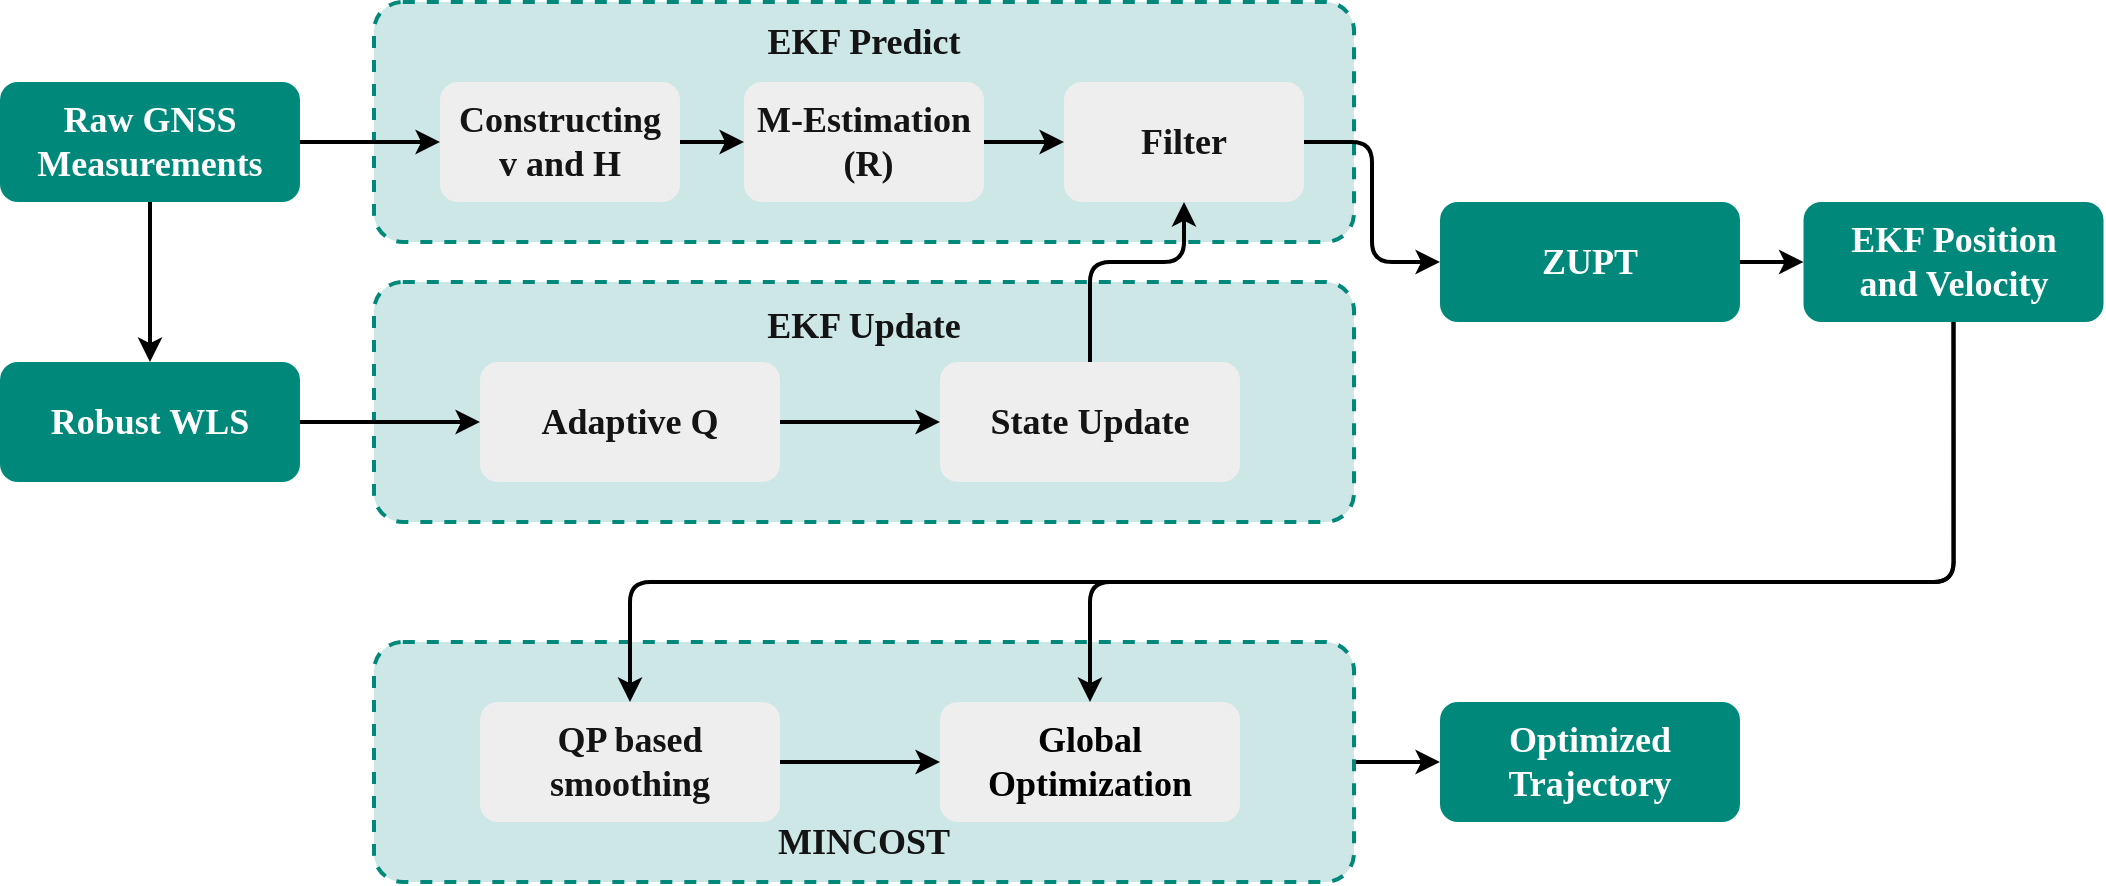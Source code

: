 <mxfile version="22.0.3" type="device">
  <diagram id="uZA1TDJ36ZboeSC6EYcE" name="第 1 页">
    <mxGraphModel dx="2033" dy="702" grid="1" gridSize="10" guides="1" tooltips="1" connect="1" arrows="1" fold="1" page="1" pageScale="1" pageWidth="827" pageHeight="1169" math="0" shadow="0">
      <root>
        <mxCell id="0" />
        <mxCell id="1" parent="0" />
        <mxCell id="3JUh-vJoo2GhR4l2cdBd-157" style="edgeStyle=orthogonalEdgeStyle;rounded=0;orthogonalLoop=1;jettySize=auto;html=1;exitX=1;exitY=0.5;exitDx=0;exitDy=0;entryX=0;entryY=0.5;entryDx=0;entryDy=0;strokeWidth=2;" parent="1" source="3JUh-vJoo2GhR4l2cdBd-149" target="3JUh-vJoo2GhR4l2cdBd-156" edge="1">
          <mxGeometry relative="1" as="geometry" />
        </mxCell>
        <mxCell id="3JUh-vJoo2GhR4l2cdBd-149" value="" style="rounded=1;whiteSpace=wrap;html=1;strokeWidth=2;fillColor=#CCE7E5;strokeColor=#00897B;arcSize=12;dashed=1;fontFamily=Times New Roman;fontStyle=1;fontSize=18;" parent="1" vertex="1">
          <mxGeometry x="-553" y="500" width="490" height="120" as="geometry" />
        </mxCell>
        <mxCell id="3JUh-vJoo2GhR4l2cdBd-120" value="" style="rounded=1;whiteSpace=wrap;html=1;strokeWidth=2;fillColor=#CCE7E5;strokeColor=#00897B;arcSize=12;dashed=1;fontFamily=Times New Roman;fontStyle=1;fontSize=18;" parent="1" vertex="1">
          <mxGeometry x="-553" y="320" width="490" height="120" as="geometry" />
        </mxCell>
        <mxCell id="3JUh-vJoo2GhR4l2cdBd-127" value="" style="rounded=1;whiteSpace=wrap;html=1;strokeWidth=2;fillColor=#CCE7E5;strokeColor=#00897B;arcSize=12;dashed=1;fontFamily=Times New Roman;fontStyle=1;fontSize=18;" parent="1" vertex="1">
          <mxGeometry x="-553" y="180" width="490" height="120" as="geometry" />
        </mxCell>
        <mxCell id="3JUh-vJoo2GhR4l2cdBd-116" value="&lt;font color=&quot;#141414&quot;&gt;EKF Update&lt;/font&gt;" style="text;html=1;strokeColor=none;fillColor=none;align=center;verticalAlign=middle;whiteSpace=wrap;rounded=0;dashed=1;fontFamily=Times New Roman;fontStyle=1;fontSize=18;" parent="1" vertex="1">
          <mxGeometry x="-358" y="332" width="100" height="20" as="geometry" />
        </mxCell>
        <mxCell id="3JUh-vJoo2GhR4l2cdBd-118" value="&lt;font color=&quot;#141414&quot;&gt;EKF Predict&lt;/font&gt;" style="text;html=1;strokeColor=none;fillColor=none;align=center;verticalAlign=middle;whiteSpace=wrap;rounded=0;dashed=1;fontFamily=Times New Roman;fontStyle=1;fontSize=18;" parent="1" vertex="1">
          <mxGeometry x="-358" y="190" width="100" height="20" as="geometry" />
        </mxCell>
        <mxCell id="3JUh-vJoo2GhR4l2cdBd-135" style="edgeStyle=orthogonalEdgeStyle;rounded=0;orthogonalLoop=1;jettySize=auto;html=1;exitX=1;exitY=0.5;exitDx=0;exitDy=0;strokeWidth=2;" parent="1" source="3JUh-vJoo2GhR4l2cdBd-122" target="3JUh-vJoo2GhR4l2cdBd-123" edge="1">
          <mxGeometry relative="1" as="geometry" />
        </mxCell>
        <mxCell id="3JUh-vJoo2GhR4l2cdBd-122" value="&lt;font style=&quot;font-size: 18px&quot; color=&quot;#141414&quot;&gt;Adaptive Q&lt;/font&gt;" style="rounded=1;whiteSpace=wrap;html=1;strokeWidth=2;gradientDirection=east;fillColor=#EEEEEE;strokeColor=none;fontFamily=Times New Roman;fontStyle=1;fontSize=18;" parent="1" vertex="1">
          <mxGeometry x="-500" y="360" width="150" height="60" as="geometry" />
        </mxCell>
        <mxCell id="3JUh-vJoo2GhR4l2cdBd-148" style="edgeStyle=orthogonalEdgeStyle;rounded=1;orthogonalLoop=1;jettySize=auto;html=1;exitX=0.5;exitY=0;exitDx=0;exitDy=0;entryX=0.5;entryY=1;entryDx=0;entryDy=0;strokeWidth=2;" parent="1" source="3JUh-vJoo2GhR4l2cdBd-123" target="3JUh-vJoo2GhR4l2cdBd-136" edge="1">
          <mxGeometry relative="1" as="geometry">
            <Array as="points">
              <mxPoint x="-195" y="310" />
              <mxPoint x="-148" y="310" />
            </Array>
          </mxGeometry>
        </mxCell>
        <mxCell id="3JUh-vJoo2GhR4l2cdBd-123" value="&lt;font style=&quot;font-size: 18px&quot; color=&quot;#141414&quot;&gt;State Update&lt;/font&gt;" style="rounded=1;whiteSpace=wrap;html=1;strokeWidth=2;gradientDirection=east;fillColor=#EEEEEE;strokeColor=none;fontFamily=Times New Roman;fontStyle=1;fontSize=18;" parent="1" vertex="1">
          <mxGeometry x="-270" y="360" width="150" height="60" as="geometry" />
        </mxCell>
        <mxCell id="3JUh-vJoo2GhR4l2cdBd-132" style="edgeStyle=orthogonalEdgeStyle;rounded=0;orthogonalLoop=1;jettySize=auto;html=1;exitX=1;exitY=0.5;exitDx=0;exitDy=0;strokeWidth=2;" parent="1" source="3JUh-vJoo2GhR4l2cdBd-125" target="3JUh-vJoo2GhR4l2cdBd-122" edge="1">
          <mxGeometry relative="1" as="geometry" />
        </mxCell>
        <mxCell id="3JUh-vJoo2GhR4l2cdBd-125" value="&lt;font color=&quot;#ffffff&quot;&gt;Robust WLS&lt;br&gt;&lt;/font&gt;" style="rounded=1;whiteSpace=wrap;html=1;strokeWidth=2;gradientDirection=east;fillColor=#00897B;strokeColor=none;fontColor=#333333;fontFamily=Times New Roman;fontStyle=1;fontSize=18;" parent="1" vertex="1">
          <mxGeometry x="-740" y="360" width="150" height="60" as="geometry" />
        </mxCell>
        <mxCell id="3JUh-vJoo2GhR4l2cdBd-131" style="edgeStyle=orthogonalEdgeStyle;rounded=0;orthogonalLoop=1;jettySize=auto;html=1;exitX=0.5;exitY=1;exitDx=0;exitDy=0;strokeWidth=2;" parent="1" source="3JUh-vJoo2GhR4l2cdBd-126" target="3JUh-vJoo2GhR4l2cdBd-125" edge="1">
          <mxGeometry relative="1" as="geometry" />
        </mxCell>
        <mxCell id="3JUh-vJoo2GhR4l2cdBd-133" style="edgeStyle=orthogonalEdgeStyle;rounded=0;orthogonalLoop=1;jettySize=auto;html=1;exitX=1;exitY=0.5;exitDx=0;exitDy=0;entryX=0;entryY=0.5;entryDx=0;entryDy=0;strokeWidth=2;" parent="1" source="3JUh-vJoo2GhR4l2cdBd-126" target="3JUh-vJoo2GhR4l2cdBd-128" edge="1">
          <mxGeometry relative="1" as="geometry" />
        </mxCell>
        <mxCell id="3JUh-vJoo2GhR4l2cdBd-126" value="&lt;font color=&quot;#ffffff&quot;&gt;Raw GNSS&lt;br&gt;Measurements&lt;br&gt;&lt;/font&gt;" style="rounded=1;whiteSpace=wrap;html=1;strokeWidth=2;gradientDirection=east;fillColor=#00897B;strokeColor=none;fontColor=#333333;fontFamily=Times New Roman;fontStyle=1;fontSize=18;" parent="1" vertex="1">
          <mxGeometry x="-740" y="220" width="150" height="60" as="geometry" />
        </mxCell>
        <mxCell id="3JUh-vJoo2GhR4l2cdBd-134" style="edgeStyle=orthogonalEdgeStyle;rounded=0;orthogonalLoop=1;jettySize=auto;html=1;exitX=1;exitY=0.5;exitDx=0;exitDy=0;entryX=0;entryY=0.5;entryDx=0;entryDy=0;strokeWidth=2;" parent="1" source="3JUh-vJoo2GhR4l2cdBd-128" target="3JUh-vJoo2GhR4l2cdBd-129" edge="1">
          <mxGeometry relative="1" as="geometry" />
        </mxCell>
        <mxCell id="3JUh-vJoo2GhR4l2cdBd-128" value="&lt;font style=&quot;font-size: 18px&quot; color=&quot;#141414&quot;&gt;Constructing &lt;br&gt;v and H&lt;/font&gt;" style="rounded=1;whiteSpace=wrap;html=1;strokeWidth=2;gradientDirection=east;fillColor=#EEEEEE;strokeColor=none;fontFamily=Times New Roman;fontStyle=1;fontSize=18;" parent="1" vertex="1">
          <mxGeometry x="-520" y="220" width="120" height="60" as="geometry" />
        </mxCell>
        <mxCell id="3JUh-vJoo2GhR4l2cdBd-137" style="edgeStyle=orthogonalEdgeStyle;rounded=0;orthogonalLoop=1;jettySize=auto;html=1;exitX=1;exitY=0.5;exitDx=0;exitDy=0;entryX=0;entryY=0.5;entryDx=0;entryDy=0;strokeWidth=2;" parent="1" source="3JUh-vJoo2GhR4l2cdBd-129" target="3JUh-vJoo2GhR4l2cdBd-136" edge="1">
          <mxGeometry relative="1" as="geometry" />
        </mxCell>
        <mxCell id="3JUh-vJoo2GhR4l2cdBd-129" value="&lt;font style=&quot;font-size: 18px&quot; color=&quot;#141414&quot;&gt;M-Estimation&lt;br&gt;&amp;nbsp;(R)&lt;/font&gt;" style="rounded=1;whiteSpace=wrap;html=1;strokeWidth=2;gradientDirection=east;fillColor=#EEEEEE;strokeColor=none;fontFamily=Times New Roman;fontStyle=1;fontSize=18;" parent="1" vertex="1">
          <mxGeometry x="-368" y="220" width="120" height="60" as="geometry" />
        </mxCell>
        <mxCell id="3JUh-vJoo2GhR4l2cdBd-142" style="edgeStyle=orthogonalEdgeStyle;rounded=1;orthogonalLoop=1;jettySize=auto;html=1;exitX=1;exitY=0.5;exitDx=0;exitDy=0;entryX=0;entryY=0.5;entryDx=0;entryDy=0;strokeWidth=2;" parent="1" source="3JUh-vJoo2GhR4l2cdBd-136" target="3JUh-vJoo2GhR4l2cdBd-144" edge="1">
          <mxGeometry relative="1" as="geometry">
            <mxPoint x="-30" y="250" as="targetPoint" />
          </mxGeometry>
        </mxCell>
        <mxCell id="3JUh-vJoo2GhR4l2cdBd-136" value="&lt;font color=&quot;#141414&quot;&gt;Filter&lt;/font&gt;" style="rounded=1;whiteSpace=wrap;html=1;strokeWidth=2;gradientDirection=east;fillColor=#EEEEEE;strokeColor=none;fontFamily=Times New Roman;fontStyle=1;fontSize=18;" parent="1" vertex="1">
          <mxGeometry x="-208" y="220" width="120" height="60" as="geometry" />
        </mxCell>
        <mxCell id="3JUh-vJoo2GhR4l2cdBd-147" style="edgeStyle=orthogonalEdgeStyle;rounded=0;orthogonalLoop=1;jettySize=auto;html=1;exitX=1;exitY=0.5;exitDx=0;exitDy=0;entryX=0;entryY=0.5;entryDx=0;entryDy=0;strokeWidth=2;" parent="1" source="3JUh-vJoo2GhR4l2cdBd-144" target="3JUh-vJoo2GhR4l2cdBd-146" edge="1">
          <mxGeometry relative="1" as="geometry" />
        </mxCell>
        <mxCell id="3JUh-vJoo2GhR4l2cdBd-144" value="&lt;font color=&quot;#ffffff&quot;&gt;ZUPT&lt;br&gt;&lt;/font&gt;" style="rounded=1;whiteSpace=wrap;html=1;strokeWidth=2;gradientDirection=east;fillColor=#00897B;strokeColor=none;fontColor=#333333;fontFamily=Times New Roman;fontStyle=1;fontSize=18;" parent="1" vertex="1">
          <mxGeometry x="-20" y="280" width="150" height="60" as="geometry" />
        </mxCell>
        <mxCell id="3JUh-vJoo2GhR4l2cdBd-153" style="edgeStyle=orthogonalEdgeStyle;rounded=1;orthogonalLoop=1;jettySize=auto;html=1;exitX=0.5;exitY=1;exitDx=0;exitDy=0;entryX=0.5;entryY=0;entryDx=0;entryDy=0;strokeWidth=2;" parent="1" source="3JUh-vJoo2GhR4l2cdBd-146" target="3JUh-vJoo2GhR4l2cdBd-151" edge="1">
          <mxGeometry relative="1" as="geometry">
            <Array as="points">
              <mxPoint x="237" y="470" />
              <mxPoint x="-195" y="470" />
            </Array>
          </mxGeometry>
        </mxCell>
        <mxCell id="3JUh-vJoo2GhR4l2cdBd-160" style="edgeStyle=orthogonalEdgeStyle;rounded=1;orthogonalLoop=1;jettySize=auto;html=1;exitX=0.5;exitY=1;exitDx=0;exitDy=0;entryX=0.5;entryY=0;entryDx=0;entryDy=0;strokeWidth=2;" parent="1" source="3JUh-vJoo2GhR4l2cdBd-146" target="3JUh-vJoo2GhR4l2cdBd-150" edge="1">
          <mxGeometry relative="1" as="geometry">
            <Array as="points">
              <mxPoint x="237" y="470" />
              <mxPoint x="-425" y="470" />
            </Array>
          </mxGeometry>
        </mxCell>
        <mxCell id="3JUh-vJoo2GhR4l2cdBd-146" value="&lt;font color=&quot;#ffffff&quot;&gt;EKF Position &lt;br&gt;and Velocity&lt;br&gt;&lt;/font&gt;" style="rounded=1;whiteSpace=wrap;html=1;strokeWidth=2;gradientDirection=east;fillColor=#00897B;strokeColor=none;fontColor=#333333;fontFamily=Times New Roman;fontStyle=1;fontSize=18;" parent="1" vertex="1">
          <mxGeometry x="161.75" y="280" width="150" height="60" as="geometry" />
        </mxCell>
        <mxCell id="3JUh-vJoo2GhR4l2cdBd-154" style="edgeStyle=orthogonalEdgeStyle;rounded=1;orthogonalLoop=1;jettySize=auto;html=1;exitX=1;exitY=0.5;exitDx=0;exitDy=0;strokeWidth=2;" parent="1" source="3JUh-vJoo2GhR4l2cdBd-150" target="3JUh-vJoo2GhR4l2cdBd-151" edge="1">
          <mxGeometry relative="1" as="geometry" />
        </mxCell>
        <mxCell id="3JUh-vJoo2GhR4l2cdBd-150" value="&lt;font style=&quot;font-size: 18px&quot; color=&quot;#141414&quot;&gt;QP based smoothing&lt;/font&gt;" style="rounded=1;whiteSpace=wrap;html=1;strokeWidth=2;gradientDirection=east;fillColor=#EEEEEE;strokeColor=none;fontFamily=Times New Roman;fontStyle=1;fontSize=18;" parent="1" vertex="1">
          <mxGeometry x="-500" y="530" width="150" height="60" as="geometry" />
        </mxCell>
        <mxCell id="3JUh-vJoo2GhR4l2cdBd-151" value="Global Optimization" style="rounded=1;whiteSpace=wrap;html=1;strokeWidth=2;gradientDirection=east;fillColor=#EEEEEE;strokeColor=none;fontFamily=Times New Roman;fontStyle=1;fontSize=18;" parent="1" vertex="1">
          <mxGeometry x="-270" y="530" width="150" height="60" as="geometry" />
        </mxCell>
        <mxCell id="3JUh-vJoo2GhR4l2cdBd-156" value="&lt;font color=&quot;#ffffff&quot;&gt;Optimized Trajectory&lt;br&gt;&lt;/font&gt;" style="rounded=1;whiteSpace=wrap;html=1;strokeWidth=2;gradientDirection=east;fillColor=#00897B;strokeColor=none;fontColor=#333333;fontFamily=Times New Roman;fontStyle=1;fontSize=18;" parent="1" vertex="1">
          <mxGeometry x="-20" y="530" width="150" height="60" as="geometry" />
        </mxCell>
        <mxCell id="3JUh-vJoo2GhR4l2cdBd-158" value="&lt;font color=&quot;#141414&quot;&gt;MINCOST&lt;/font&gt;" style="text;html=1;strokeColor=none;fillColor=none;align=center;verticalAlign=middle;whiteSpace=wrap;rounded=0;dashed=1;fontFamily=Times New Roman;fontStyle=1;fontSize=18;" parent="1" vertex="1">
          <mxGeometry x="-358" y="590" width="100" height="20" as="geometry" />
        </mxCell>
      </root>
    </mxGraphModel>
  </diagram>
</mxfile>
